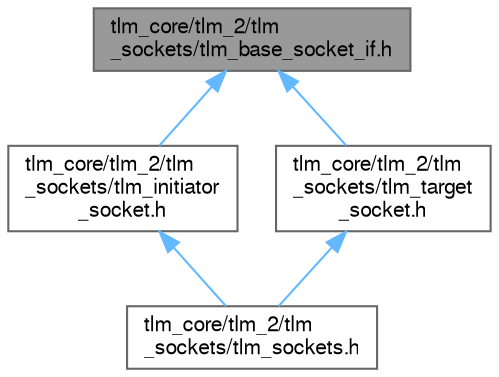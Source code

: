 digraph "tlm_core/tlm_2/tlm_sockets/tlm_base_socket_if.h"
{
 // LATEX_PDF_SIZE
  bgcolor="transparent";
  edge [fontname=FreeSans,fontsize=10,labelfontname=FreeSans,labelfontsize=10];
  node [fontname=FreeSans,fontsize=10,shape=box,height=0.2,width=0.4];
  Node1 [id="Node000001",label="tlm_core/tlm_2/tlm\l_sockets/tlm_base_socket_if.h",height=0.2,width=0.4,color="gray40", fillcolor="grey60", style="filled", fontcolor="black",tooltip=" "];
  Node1 -> Node2 [id="edge1_Node000001_Node000002",dir="back",color="steelblue1",style="solid",tooltip=" "];
  Node2 [id="Node000002",label="tlm_core/tlm_2/tlm\l_sockets/tlm_initiator\l_socket.h",height=0.2,width=0.4,color="grey40", fillcolor="white", style="filled",URL="$a00047.html",tooltip=" "];
  Node2 -> Node3 [id="edge2_Node000002_Node000003",dir="back",color="steelblue1",style="solid",tooltip=" "];
  Node3 [id="Node000003",label="tlm_core/tlm_2/tlm\l_sockets/tlm_sockets.h",height=0.2,width=0.4,color="grey40", fillcolor="white", style="filled",URL="$a00044.html",tooltip=" "];
  Node1 -> Node4 [id="edge3_Node000001_Node000004",dir="back",color="steelblue1",style="solid",tooltip=" "];
  Node4 [id="Node000004",label="tlm_core/tlm_2/tlm\l_sockets/tlm_target\l_socket.h",height=0.2,width=0.4,color="grey40", fillcolor="white", style="filled",URL="$a00038.html",tooltip=" "];
  Node4 -> Node3 [id="edge4_Node000004_Node000003",dir="back",color="steelblue1",style="solid",tooltip=" "];
}
